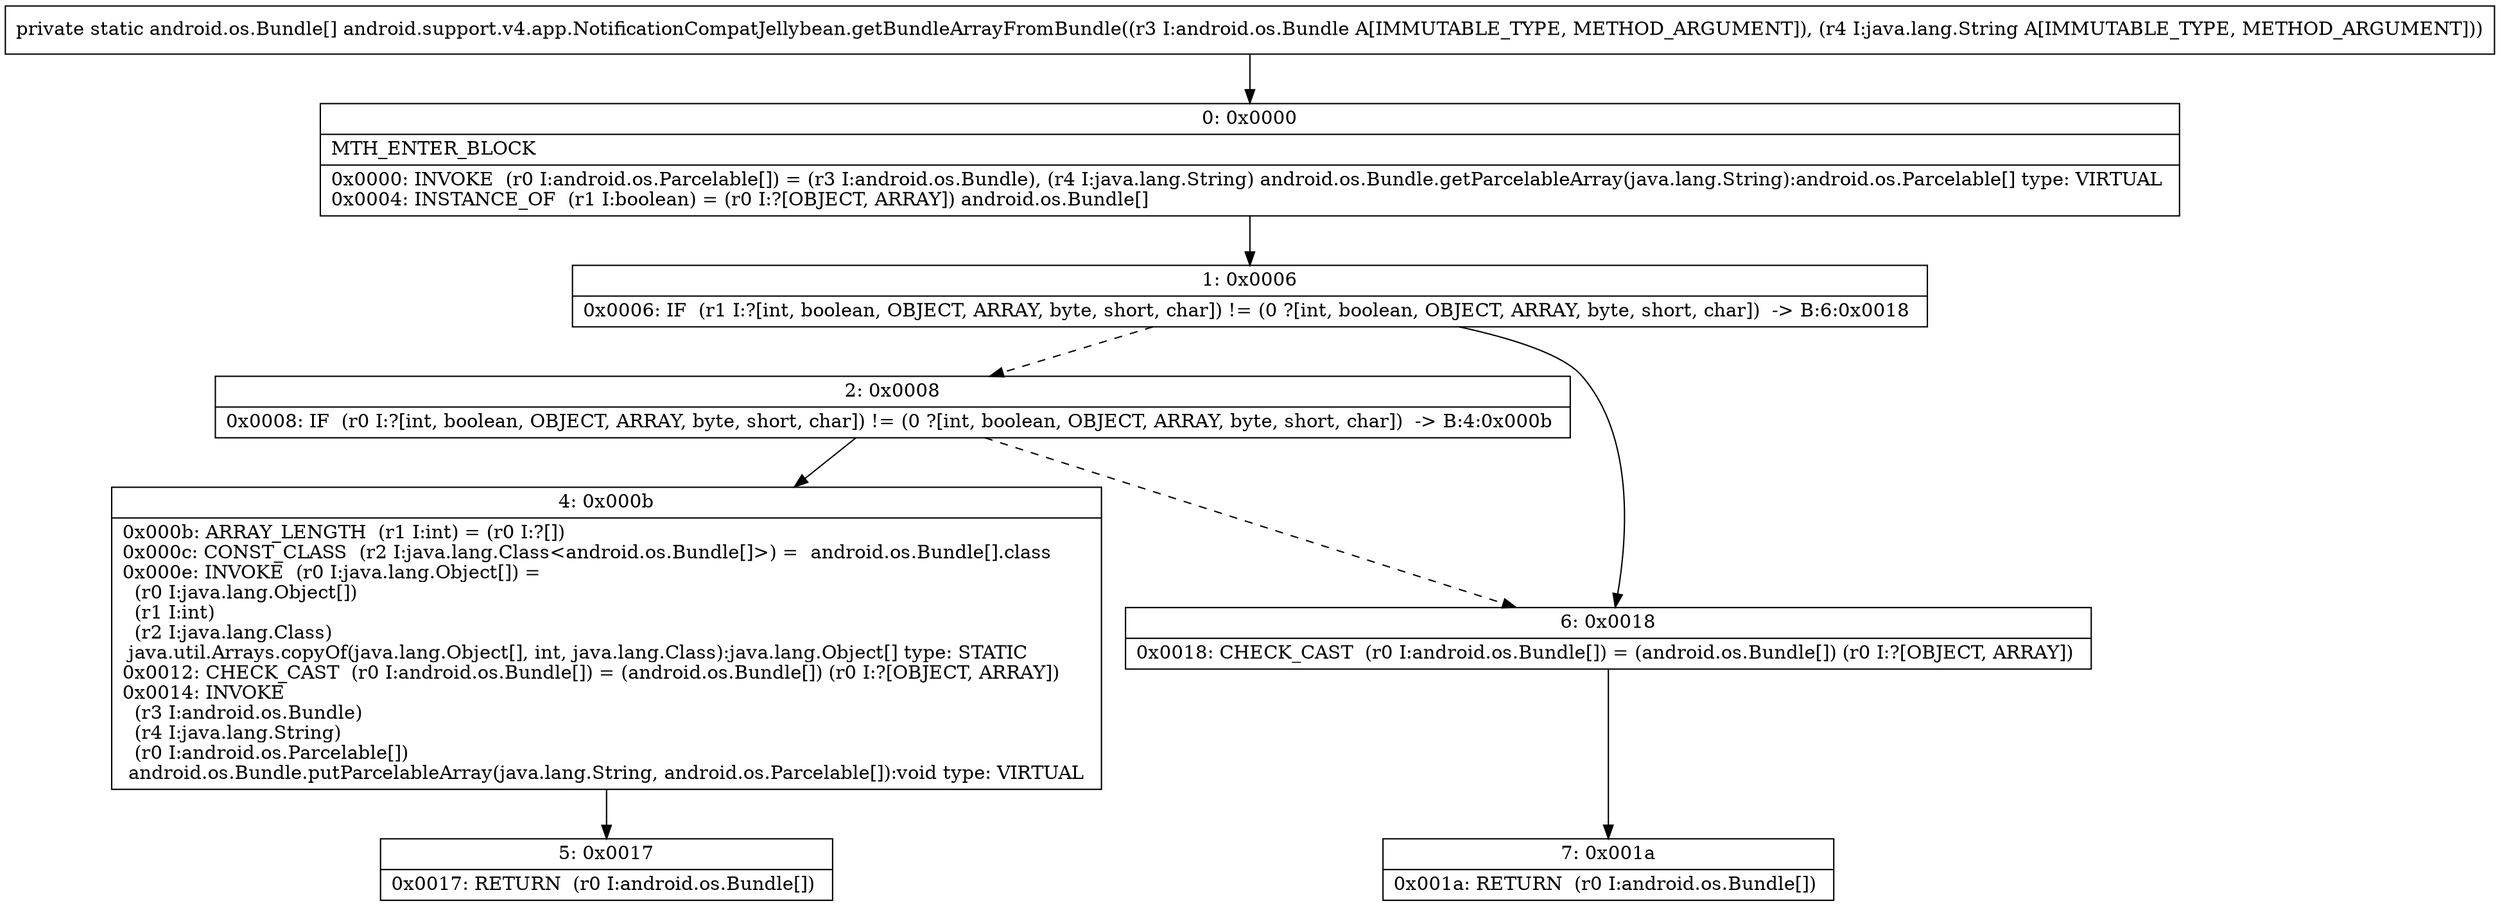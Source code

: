 digraph "CFG forandroid.support.v4.app.NotificationCompatJellybean.getBundleArrayFromBundle(Landroid\/os\/Bundle;Ljava\/lang\/String;)[Landroid\/os\/Bundle;" {
Node_0 [shape=record,label="{0\:\ 0x0000|MTH_ENTER_BLOCK\l|0x0000: INVOKE  (r0 I:android.os.Parcelable[]) = (r3 I:android.os.Bundle), (r4 I:java.lang.String) android.os.Bundle.getParcelableArray(java.lang.String):android.os.Parcelable[] type: VIRTUAL \l0x0004: INSTANCE_OF  (r1 I:boolean) = (r0 I:?[OBJECT, ARRAY]) android.os.Bundle[] \l}"];
Node_1 [shape=record,label="{1\:\ 0x0006|0x0006: IF  (r1 I:?[int, boolean, OBJECT, ARRAY, byte, short, char]) != (0 ?[int, boolean, OBJECT, ARRAY, byte, short, char])  \-\> B:6:0x0018 \l}"];
Node_2 [shape=record,label="{2\:\ 0x0008|0x0008: IF  (r0 I:?[int, boolean, OBJECT, ARRAY, byte, short, char]) != (0 ?[int, boolean, OBJECT, ARRAY, byte, short, char])  \-\> B:4:0x000b \l}"];
Node_4 [shape=record,label="{4\:\ 0x000b|0x000b: ARRAY_LENGTH  (r1 I:int) = (r0 I:?[]) \l0x000c: CONST_CLASS  (r2 I:java.lang.Class\<android.os.Bundle[]\>) =  android.os.Bundle[].class \l0x000e: INVOKE  (r0 I:java.lang.Object[]) = \l  (r0 I:java.lang.Object[])\l  (r1 I:int)\l  (r2 I:java.lang.Class)\l java.util.Arrays.copyOf(java.lang.Object[], int, java.lang.Class):java.lang.Object[] type: STATIC \l0x0012: CHECK_CAST  (r0 I:android.os.Bundle[]) = (android.os.Bundle[]) (r0 I:?[OBJECT, ARRAY]) \l0x0014: INVOKE  \l  (r3 I:android.os.Bundle)\l  (r4 I:java.lang.String)\l  (r0 I:android.os.Parcelable[])\l android.os.Bundle.putParcelableArray(java.lang.String, android.os.Parcelable[]):void type: VIRTUAL \l}"];
Node_5 [shape=record,label="{5\:\ 0x0017|0x0017: RETURN  (r0 I:android.os.Bundle[]) \l}"];
Node_6 [shape=record,label="{6\:\ 0x0018|0x0018: CHECK_CAST  (r0 I:android.os.Bundle[]) = (android.os.Bundle[]) (r0 I:?[OBJECT, ARRAY]) \l}"];
Node_7 [shape=record,label="{7\:\ 0x001a|0x001a: RETURN  (r0 I:android.os.Bundle[]) \l}"];
MethodNode[shape=record,label="{private static android.os.Bundle[] android.support.v4.app.NotificationCompatJellybean.getBundleArrayFromBundle((r3 I:android.os.Bundle A[IMMUTABLE_TYPE, METHOD_ARGUMENT]), (r4 I:java.lang.String A[IMMUTABLE_TYPE, METHOD_ARGUMENT])) }"];
MethodNode -> Node_0;
Node_0 -> Node_1;
Node_1 -> Node_2[style=dashed];
Node_1 -> Node_6;
Node_2 -> Node_4;
Node_2 -> Node_6[style=dashed];
Node_4 -> Node_5;
Node_6 -> Node_7;
}

